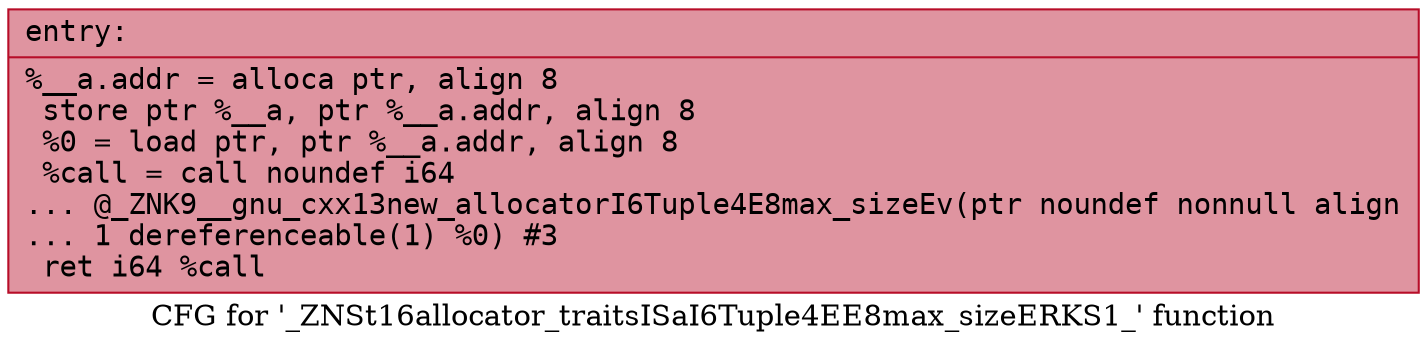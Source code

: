 digraph "CFG for '_ZNSt16allocator_traitsISaI6Tuple4EE8max_sizeERKS1_' function" {
	label="CFG for '_ZNSt16allocator_traitsISaI6Tuple4EE8max_sizeERKS1_' function";

	Node0x55c6063ca6a0 [shape=record,color="#b70d28ff", style=filled, fillcolor="#b70d2870" fontname="Courier",label="{entry:\l|  %__a.addr = alloca ptr, align 8\l  store ptr %__a, ptr %__a.addr, align 8\l  %0 = load ptr, ptr %__a.addr, align 8\l  %call = call noundef i64\l... @_ZNK9__gnu_cxx13new_allocatorI6Tuple4E8max_sizeEv(ptr noundef nonnull align\l... 1 dereferenceable(1) %0) #3\l  ret i64 %call\l}"];
}
